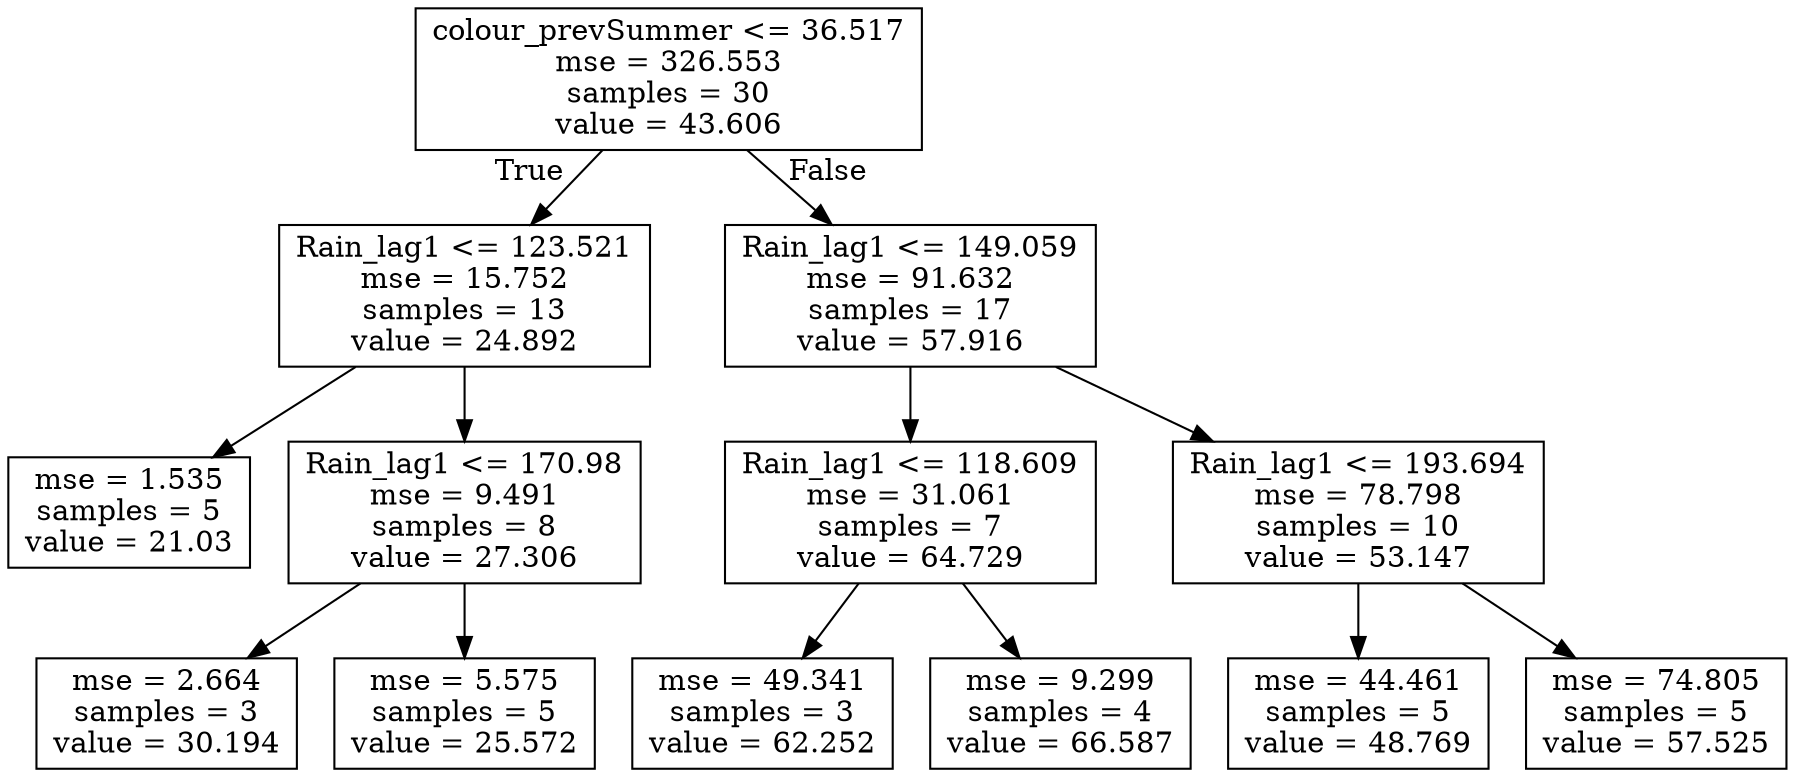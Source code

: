 digraph Tree {
node [shape=box] ;
0 [label="colour_prevSummer <= 36.517\nmse = 326.553\nsamples = 30\nvalue = 43.606"] ;
1 [label="Rain_lag1 <= 123.521\nmse = 15.752\nsamples = 13\nvalue = 24.892"] ;
0 -> 1 [labeldistance=2.5, labelangle=45, headlabel="True"] ;
7 [label="mse = 1.535\nsamples = 5\nvalue = 21.03"] ;
1 -> 7 ;
8 [label="Rain_lag1 <= 170.98\nmse = 9.491\nsamples = 8\nvalue = 27.306"] ;
1 -> 8 ;
9 [label="mse = 2.664\nsamples = 3\nvalue = 30.194"] ;
8 -> 9 ;
10 [label="mse = 5.575\nsamples = 5\nvalue = 25.572"] ;
8 -> 10 ;
2 [label="Rain_lag1 <= 149.059\nmse = 91.632\nsamples = 17\nvalue = 57.916"] ;
0 -> 2 [labeldistance=2.5, labelangle=-45, headlabel="False"] ;
3 [label="Rain_lag1 <= 118.609\nmse = 31.061\nsamples = 7\nvalue = 64.729"] ;
2 -> 3 ;
11 [label="mse = 49.341\nsamples = 3\nvalue = 62.252"] ;
3 -> 11 ;
12 [label="mse = 9.299\nsamples = 4\nvalue = 66.587"] ;
3 -> 12 ;
4 [label="Rain_lag1 <= 193.694\nmse = 78.798\nsamples = 10\nvalue = 53.147"] ;
2 -> 4 ;
5 [label="mse = 44.461\nsamples = 5\nvalue = 48.769"] ;
4 -> 5 ;
6 [label="mse = 74.805\nsamples = 5\nvalue = 57.525"] ;
4 -> 6 ;
}